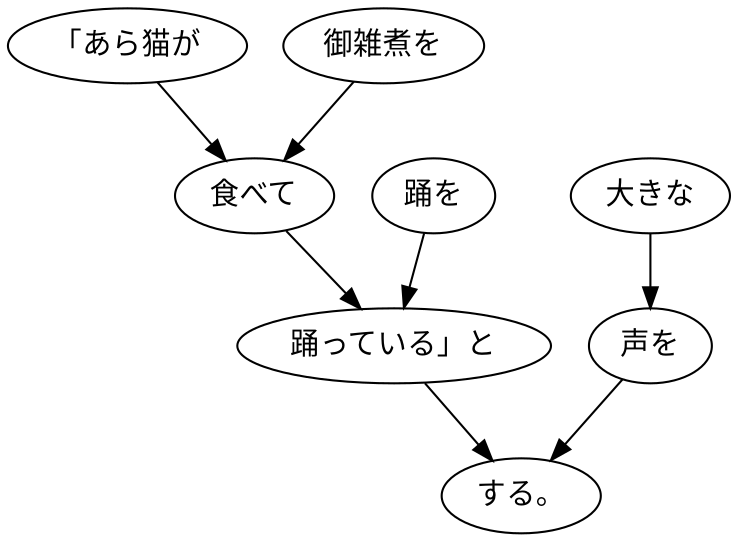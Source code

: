 digraph graph628 {
	node0 [label="「あら猫が"];
	node1 [label="御雑煮を"];
	node2 [label="食べて"];
	node3 [label="踊を"];
	node4 [label="踊っている」と"];
	node5 [label="大きな"];
	node6 [label="声を"];
	node7 [label="する。"];
	node0 -> node2;
	node1 -> node2;
	node2 -> node4;
	node3 -> node4;
	node4 -> node7;
	node5 -> node6;
	node6 -> node7;
}
